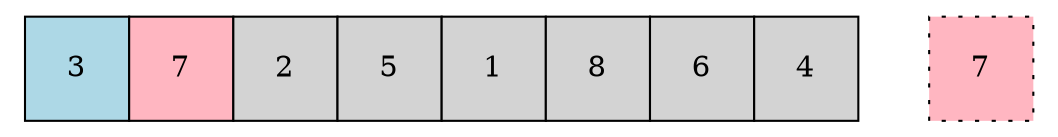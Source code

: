 digraph G
{
    node1
        [
        shape = none
            label = <<table border="0" cellspacing="0">
            <tr>
            <td port="port0" width="50" height="50" bgcolor="lightblue" border="1">3</td>
            <td port="port1" width="50" height="50" bgcolor="lightpink" border="1">7</td>
            <td port="port2" width="50" height="50" bgcolor="lightgray" border="1">2</td>
            <td port="port3" width="50" height="50" bgcolor="lightgray" border="1">5</td>
            <td port="port4" width="50" height="50" bgcolor="lightgray" border="1">1</td>
            <td port="port5" width="50" height="50" bgcolor="lightgray" border="1">8</td>
            <td port="port6" width="50" height="50" bgcolor="lightgray" border="1">6</td>
            <td port="port7" width="50" height="50" bgcolor="lightgray" border="1">4</td>
            </tr>
            </table>>
        ]
    node2
    [
        shape = none
        label = <<table border="0" cellspacing="0">
                    <tr><td port="data" style="dotted" width="50" height="50"
                    bgcolor="lightpink" border="1"> 7 </td></tr>
                </table>>
    ]
}
